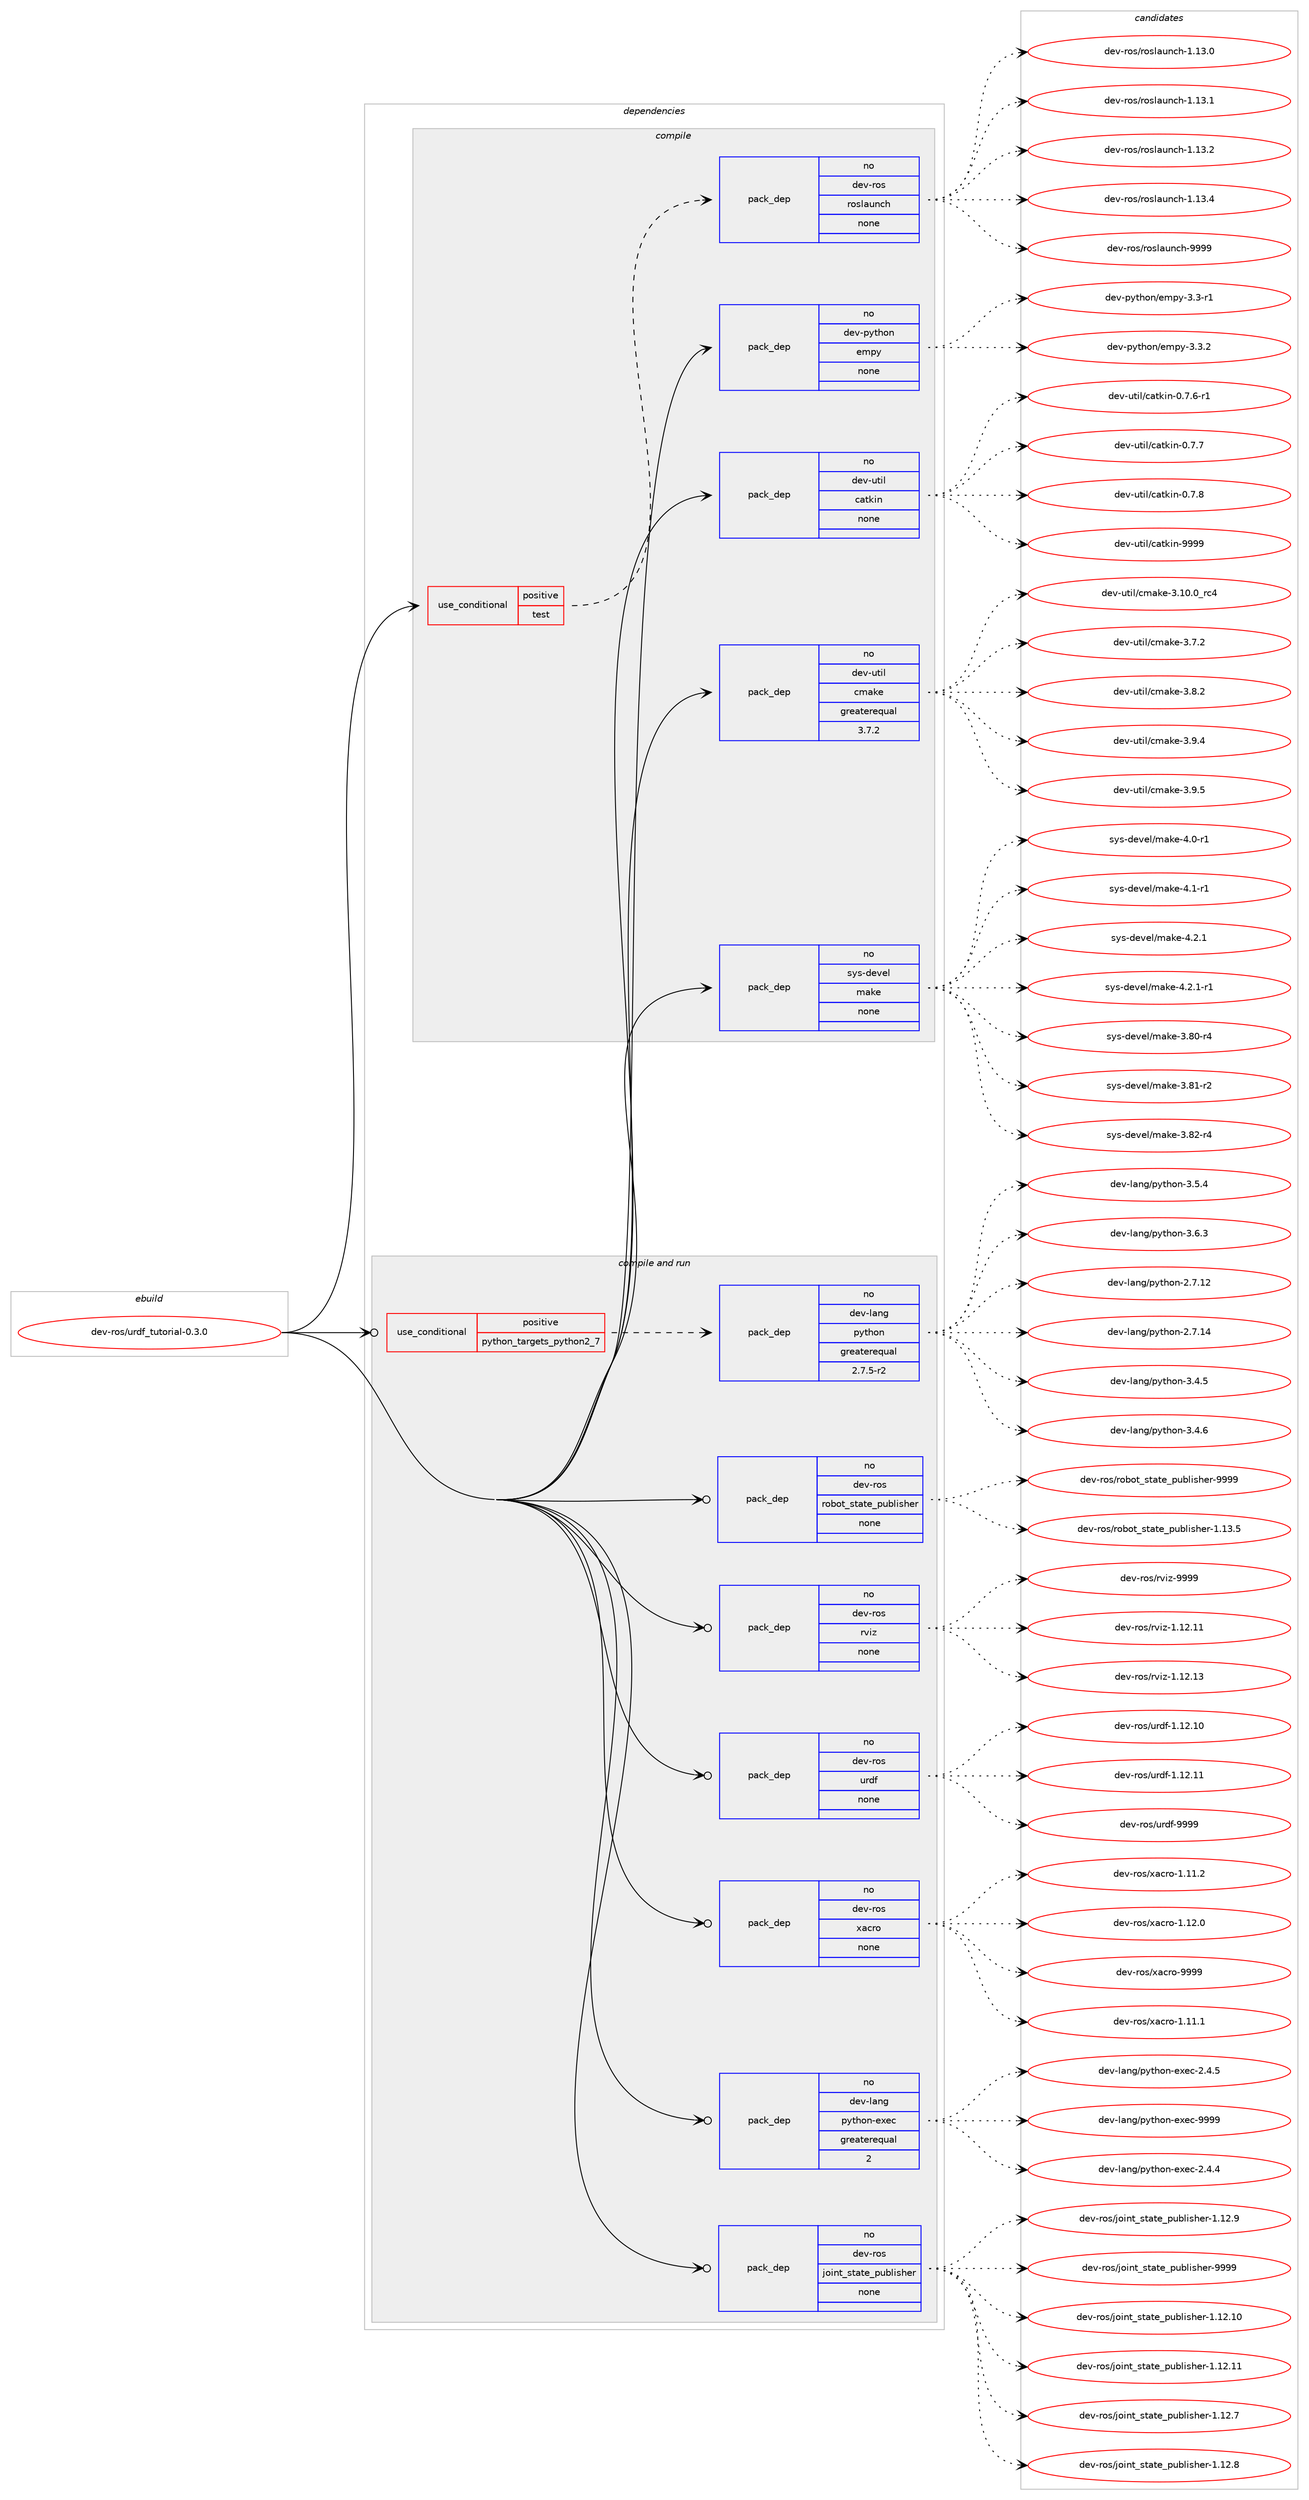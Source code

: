 digraph prolog {

# *************
# Graph options
# *************

newrank=true;
concentrate=true;
compound=true;
graph [rankdir=LR,fontname=Helvetica,fontsize=10,ranksep=1.5];#, ranksep=2.5, nodesep=0.2];
edge  [arrowhead=vee];
node  [fontname=Helvetica,fontsize=10];

# **********
# The ebuild
# **********

subgraph cluster_leftcol {
color=gray;
rank=same;
label=<<i>ebuild</i>>;
id [label="dev-ros/urdf_tutorial-0.3.0", color=red, width=4, href="../dev-ros/urdf_tutorial-0.3.0.svg"];
}

# ****************
# The dependencies
# ****************

subgraph cluster_midcol {
color=gray;
label=<<i>dependencies</i>>;
subgraph cluster_compile {
fillcolor="#eeeeee";
style=filled;
label=<<i>compile</i>>;
subgraph cond48075 {
dependency219053 [label=<<TABLE BORDER="0" CELLBORDER="1" CELLSPACING="0" CELLPADDING="4"><TR><TD ROWSPAN="3" CELLPADDING="10">use_conditional</TD></TR><TR><TD>positive</TD></TR><TR><TD>test</TD></TR></TABLE>>, shape=none, color=red];
subgraph pack166988 {
dependency219054 [label=<<TABLE BORDER="0" CELLBORDER="1" CELLSPACING="0" CELLPADDING="4" WIDTH="220"><TR><TD ROWSPAN="6" CELLPADDING="30">pack_dep</TD></TR><TR><TD WIDTH="110">no</TD></TR><TR><TD>dev-ros</TD></TR><TR><TD>roslaunch</TD></TR><TR><TD>none</TD></TR><TR><TD></TD></TR></TABLE>>, shape=none, color=blue];
}
dependency219053:e -> dependency219054:w [weight=20,style="dashed",arrowhead="vee"];
}
id:e -> dependency219053:w [weight=20,style="solid",arrowhead="vee"];
subgraph pack166989 {
dependency219055 [label=<<TABLE BORDER="0" CELLBORDER="1" CELLSPACING="0" CELLPADDING="4" WIDTH="220"><TR><TD ROWSPAN="6" CELLPADDING="30">pack_dep</TD></TR><TR><TD WIDTH="110">no</TD></TR><TR><TD>dev-python</TD></TR><TR><TD>empy</TD></TR><TR><TD>none</TD></TR><TR><TD></TD></TR></TABLE>>, shape=none, color=blue];
}
id:e -> dependency219055:w [weight=20,style="solid",arrowhead="vee"];
subgraph pack166990 {
dependency219056 [label=<<TABLE BORDER="0" CELLBORDER="1" CELLSPACING="0" CELLPADDING="4" WIDTH="220"><TR><TD ROWSPAN="6" CELLPADDING="30">pack_dep</TD></TR><TR><TD WIDTH="110">no</TD></TR><TR><TD>dev-util</TD></TR><TR><TD>catkin</TD></TR><TR><TD>none</TD></TR><TR><TD></TD></TR></TABLE>>, shape=none, color=blue];
}
id:e -> dependency219056:w [weight=20,style="solid",arrowhead="vee"];
subgraph pack166991 {
dependency219057 [label=<<TABLE BORDER="0" CELLBORDER="1" CELLSPACING="0" CELLPADDING="4" WIDTH="220"><TR><TD ROWSPAN="6" CELLPADDING="30">pack_dep</TD></TR><TR><TD WIDTH="110">no</TD></TR><TR><TD>dev-util</TD></TR><TR><TD>cmake</TD></TR><TR><TD>greaterequal</TD></TR><TR><TD>3.7.2</TD></TR></TABLE>>, shape=none, color=blue];
}
id:e -> dependency219057:w [weight=20,style="solid",arrowhead="vee"];
subgraph pack166992 {
dependency219058 [label=<<TABLE BORDER="0" CELLBORDER="1" CELLSPACING="0" CELLPADDING="4" WIDTH="220"><TR><TD ROWSPAN="6" CELLPADDING="30">pack_dep</TD></TR><TR><TD WIDTH="110">no</TD></TR><TR><TD>sys-devel</TD></TR><TR><TD>make</TD></TR><TR><TD>none</TD></TR><TR><TD></TD></TR></TABLE>>, shape=none, color=blue];
}
id:e -> dependency219058:w [weight=20,style="solid",arrowhead="vee"];
}
subgraph cluster_compileandrun {
fillcolor="#eeeeee";
style=filled;
label=<<i>compile and run</i>>;
subgraph cond48076 {
dependency219059 [label=<<TABLE BORDER="0" CELLBORDER="1" CELLSPACING="0" CELLPADDING="4"><TR><TD ROWSPAN="3" CELLPADDING="10">use_conditional</TD></TR><TR><TD>positive</TD></TR><TR><TD>python_targets_python2_7</TD></TR></TABLE>>, shape=none, color=red];
subgraph pack166993 {
dependency219060 [label=<<TABLE BORDER="0" CELLBORDER="1" CELLSPACING="0" CELLPADDING="4" WIDTH="220"><TR><TD ROWSPAN="6" CELLPADDING="30">pack_dep</TD></TR><TR><TD WIDTH="110">no</TD></TR><TR><TD>dev-lang</TD></TR><TR><TD>python</TD></TR><TR><TD>greaterequal</TD></TR><TR><TD>2.7.5-r2</TD></TR></TABLE>>, shape=none, color=blue];
}
dependency219059:e -> dependency219060:w [weight=20,style="dashed",arrowhead="vee"];
}
id:e -> dependency219059:w [weight=20,style="solid",arrowhead="odotvee"];
subgraph pack166994 {
dependency219061 [label=<<TABLE BORDER="0" CELLBORDER="1" CELLSPACING="0" CELLPADDING="4" WIDTH="220"><TR><TD ROWSPAN="6" CELLPADDING="30">pack_dep</TD></TR><TR><TD WIDTH="110">no</TD></TR><TR><TD>dev-lang</TD></TR><TR><TD>python-exec</TD></TR><TR><TD>greaterequal</TD></TR><TR><TD>2</TD></TR></TABLE>>, shape=none, color=blue];
}
id:e -> dependency219061:w [weight=20,style="solid",arrowhead="odotvee"];
subgraph pack166995 {
dependency219062 [label=<<TABLE BORDER="0" CELLBORDER="1" CELLSPACING="0" CELLPADDING="4" WIDTH="220"><TR><TD ROWSPAN="6" CELLPADDING="30">pack_dep</TD></TR><TR><TD WIDTH="110">no</TD></TR><TR><TD>dev-ros</TD></TR><TR><TD>joint_state_publisher</TD></TR><TR><TD>none</TD></TR><TR><TD></TD></TR></TABLE>>, shape=none, color=blue];
}
id:e -> dependency219062:w [weight=20,style="solid",arrowhead="odotvee"];
subgraph pack166996 {
dependency219063 [label=<<TABLE BORDER="0" CELLBORDER="1" CELLSPACING="0" CELLPADDING="4" WIDTH="220"><TR><TD ROWSPAN="6" CELLPADDING="30">pack_dep</TD></TR><TR><TD WIDTH="110">no</TD></TR><TR><TD>dev-ros</TD></TR><TR><TD>robot_state_publisher</TD></TR><TR><TD>none</TD></TR><TR><TD></TD></TR></TABLE>>, shape=none, color=blue];
}
id:e -> dependency219063:w [weight=20,style="solid",arrowhead="odotvee"];
subgraph pack166997 {
dependency219064 [label=<<TABLE BORDER="0" CELLBORDER="1" CELLSPACING="0" CELLPADDING="4" WIDTH="220"><TR><TD ROWSPAN="6" CELLPADDING="30">pack_dep</TD></TR><TR><TD WIDTH="110">no</TD></TR><TR><TD>dev-ros</TD></TR><TR><TD>rviz</TD></TR><TR><TD>none</TD></TR><TR><TD></TD></TR></TABLE>>, shape=none, color=blue];
}
id:e -> dependency219064:w [weight=20,style="solid",arrowhead="odotvee"];
subgraph pack166998 {
dependency219065 [label=<<TABLE BORDER="0" CELLBORDER="1" CELLSPACING="0" CELLPADDING="4" WIDTH="220"><TR><TD ROWSPAN="6" CELLPADDING="30">pack_dep</TD></TR><TR><TD WIDTH="110">no</TD></TR><TR><TD>dev-ros</TD></TR><TR><TD>urdf</TD></TR><TR><TD>none</TD></TR><TR><TD></TD></TR></TABLE>>, shape=none, color=blue];
}
id:e -> dependency219065:w [weight=20,style="solid",arrowhead="odotvee"];
subgraph pack166999 {
dependency219066 [label=<<TABLE BORDER="0" CELLBORDER="1" CELLSPACING="0" CELLPADDING="4" WIDTH="220"><TR><TD ROWSPAN="6" CELLPADDING="30">pack_dep</TD></TR><TR><TD WIDTH="110">no</TD></TR><TR><TD>dev-ros</TD></TR><TR><TD>xacro</TD></TR><TR><TD>none</TD></TR><TR><TD></TD></TR></TABLE>>, shape=none, color=blue];
}
id:e -> dependency219066:w [weight=20,style="solid",arrowhead="odotvee"];
}
subgraph cluster_run {
fillcolor="#eeeeee";
style=filled;
label=<<i>run</i>>;
}
}

# **************
# The candidates
# **************

subgraph cluster_choices {
rank=same;
color=gray;
label=<<i>candidates</i>>;

subgraph choice166988 {
color=black;
nodesep=1;
choice1001011184511411111547114111115108971171109910445494649514648 [label="dev-ros/roslaunch-1.13.0", color=red, width=4,href="../dev-ros/roslaunch-1.13.0.svg"];
choice1001011184511411111547114111115108971171109910445494649514649 [label="dev-ros/roslaunch-1.13.1", color=red, width=4,href="../dev-ros/roslaunch-1.13.1.svg"];
choice1001011184511411111547114111115108971171109910445494649514650 [label="dev-ros/roslaunch-1.13.2", color=red, width=4,href="../dev-ros/roslaunch-1.13.2.svg"];
choice1001011184511411111547114111115108971171109910445494649514652 [label="dev-ros/roslaunch-1.13.4", color=red, width=4,href="../dev-ros/roslaunch-1.13.4.svg"];
choice100101118451141111154711411111510897117110991044557575757 [label="dev-ros/roslaunch-9999", color=red, width=4,href="../dev-ros/roslaunch-9999.svg"];
dependency219054:e -> choice1001011184511411111547114111115108971171109910445494649514648:w [style=dotted,weight="100"];
dependency219054:e -> choice1001011184511411111547114111115108971171109910445494649514649:w [style=dotted,weight="100"];
dependency219054:e -> choice1001011184511411111547114111115108971171109910445494649514650:w [style=dotted,weight="100"];
dependency219054:e -> choice1001011184511411111547114111115108971171109910445494649514652:w [style=dotted,weight="100"];
dependency219054:e -> choice100101118451141111154711411111510897117110991044557575757:w [style=dotted,weight="100"];
}
subgraph choice166989 {
color=black;
nodesep=1;
choice1001011184511212111610411111047101109112121455146514511449 [label="dev-python/empy-3.3-r1", color=red, width=4,href="../dev-python/empy-3.3-r1.svg"];
choice1001011184511212111610411111047101109112121455146514650 [label="dev-python/empy-3.3.2", color=red, width=4,href="../dev-python/empy-3.3.2.svg"];
dependency219055:e -> choice1001011184511212111610411111047101109112121455146514511449:w [style=dotted,weight="100"];
dependency219055:e -> choice1001011184511212111610411111047101109112121455146514650:w [style=dotted,weight="100"];
}
subgraph choice166990 {
color=black;
nodesep=1;
choice100101118451171161051084799971161071051104548465546544511449 [label="dev-util/catkin-0.7.6-r1", color=red, width=4,href="../dev-util/catkin-0.7.6-r1.svg"];
choice10010111845117116105108479997116107105110454846554655 [label="dev-util/catkin-0.7.7", color=red, width=4,href="../dev-util/catkin-0.7.7.svg"];
choice10010111845117116105108479997116107105110454846554656 [label="dev-util/catkin-0.7.8", color=red, width=4,href="../dev-util/catkin-0.7.8.svg"];
choice100101118451171161051084799971161071051104557575757 [label="dev-util/catkin-9999", color=red, width=4,href="../dev-util/catkin-9999.svg"];
dependency219056:e -> choice100101118451171161051084799971161071051104548465546544511449:w [style=dotted,weight="100"];
dependency219056:e -> choice10010111845117116105108479997116107105110454846554655:w [style=dotted,weight="100"];
dependency219056:e -> choice10010111845117116105108479997116107105110454846554656:w [style=dotted,weight="100"];
dependency219056:e -> choice100101118451171161051084799971161071051104557575757:w [style=dotted,weight="100"];
}
subgraph choice166991 {
color=black;
nodesep=1;
choice1001011184511711610510847991099710710145514649484648951149952 [label="dev-util/cmake-3.10.0_rc4", color=red, width=4,href="../dev-util/cmake-3.10.0_rc4.svg"];
choice10010111845117116105108479910997107101455146554650 [label="dev-util/cmake-3.7.2", color=red, width=4,href="../dev-util/cmake-3.7.2.svg"];
choice10010111845117116105108479910997107101455146564650 [label="dev-util/cmake-3.8.2", color=red, width=4,href="../dev-util/cmake-3.8.2.svg"];
choice10010111845117116105108479910997107101455146574652 [label="dev-util/cmake-3.9.4", color=red, width=4,href="../dev-util/cmake-3.9.4.svg"];
choice10010111845117116105108479910997107101455146574653 [label="dev-util/cmake-3.9.5", color=red, width=4,href="../dev-util/cmake-3.9.5.svg"];
dependency219057:e -> choice1001011184511711610510847991099710710145514649484648951149952:w [style=dotted,weight="100"];
dependency219057:e -> choice10010111845117116105108479910997107101455146554650:w [style=dotted,weight="100"];
dependency219057:e -> choice10010111845117116105108479910997107101455146564650:w [style=dotted,weight="100"];
dependency219057:e -> choice10010111845117116105108479910997107101455146574652:w [style=dotted,weight="100"];
dependency219057:e -> choice10010111845117116105108479910997107101455146574653:w [style=dotted,weight="100"];
}
subgraph choice166992 {
color=black;
nodesep=1;
choice11512111545100101118101108471099710710145514656484511452 [label="sys-devel/make-3.80-r4", color=red, width=4,href="../sys-devel/make-3.80-r4.svg"];
choice11512111545100101118101108471099710710145514656494511450 [label="sys-devel/make-3.81-r2", color=red, width=4,href="../sys-devel/make-3.81-r2.svg"];
choice11512111545100101118101108471099710710145514656504511452 [label="sys-devel/make-3.82-r4", color=red, width=4,href="../sys-devel/make-3.82-r4.svg"];
choice115121115451001011181011084710997107101455246484511449 [label="sys-devel/make-4.0-r1", color=red, width=4,href="../sys-devel/make-4.0-r1.svg"];
choice115121115451001011181011084710997107101455246494511449 [label="sys-devel/make-4.1-r1", color=red, width=4,href="../sys-devel/make-4.1-r1.svg"];
choice115121115451001011181011084710997107101455246504649 [label="sys-devel/make-4.2.1", color=red, width=4,href="../sys-devel/make-4.2.1.svg"];
choice1151211154510010111810110847109971071014552465046494511449 [label="sys-devel/make-4.2.1-r1", color=red, width=4,href="../sys-devel/make-4.2.1-r1.svg"];
dependency219058:e -> choice11512111545100101118101108471099710710145514656484511452:w [style=dotted,weight="100"];
dependency219058:e -> choice11512111545100101118101108471099710710145514656494511450:w [style=dotted,weight="100"];
dependency219058:e -> choice11512111545100101118101108471099710710145514656504511452:w [style=dotted,weight="100"];
dependency219058:e -> choice115121115451001011181011084710997107101455246484511449:w [style=dotted,weight="100"];
dependency219058:e -> choice115121115451001011181011084710997107101455246494511449:w [style=dotted,weight="100"];
dependency219058:e -> choice115121115451001011181011084710997107101455246504649:w [style=dotted,weight="100"];
dependency219058:e -> choice1151211154510010111810110847109971071014552465046494511449:w [style=dotted,weight="100"];
}
subgraph choice166993 {
color=black;
nodesep=1;
choice10010111845108971101034711212111610411111045504655464950 [label="dev-lang/python-2.7.12", color=red, width=4,href="../dev-lang/python-2.7.12.svg"];
choice10010111845108971101034711212111610411111045504655464952 [label="dev-lang/python-2.7.14", color=red, width=4,href="../dev-lang/python-2.7.14.svg"];
choice100101118451089711010347112121116104111110455146524653 [label="dev-lang/python-3.4.5", color=red, width=4,href="../dev-lang/python-3.4.5.svg"];
choice100101118451089711010347112121116104111110455146524654 [label="dev-lang/python-3.4.6", color=red, width=4,href="../dev-lang/python-3.4.6.svg"];
choice100101118451089711010347112121116104111110455146534652 [label="dev-lang/python-3.5.4", color=red, width=4,href="../dev-lang/python-3.5.4.svg"];
choice100101118451089711010347112121116104111110455146544651 [label="dev-lang/python-3.6.3", color=red, width=4,href="../dev-lang/python-3.6.3.svg"];
dependency219060:e -> choice10010111845108971101034711212111610411111045504655464950:w [style=dotted,weight="100"];
dependency219060:e -> choice10010111845108971101034711212111610411111045504655464952:w [style=dotted,weight="100"];
dependency219060:e -> choice100101118451089711010347112121116104111110455146524653:w [style=dotted,weight="100"];
dependency219060:e -> choice100101118451089711010347112121116104111110455146524654:w [style=dotted,weight="100"];
dependency219060:e -> choice100101118451089711010347112121116104111110455146534652:w [style=dotted,weight="100"];
dependency219060:e -> choice100101118451089711010347112121116104111110455146544651:w [style=dotted,weight="100"];
}
subgraph choice166994 {
color=black;
nodesep=1;
choice1001011184510897110103471121211161041111104510112010199455046524652 [label="dev-lang/python-exec-2.4.4", color=red, width=4,href="../dev-lang/python-exec-2.4.4.svg"];
choice1001011184510897110103471121211161041111104510112010199455046524653 [label="dev-lang/python-exec-2.4.5", color=red, width=4,href="../dev-lang/python-exec-2.4.5.svg"];
choice10010111845108971101034711212111610411111045101120101994557575757 [label="dev-lang/python-exec-9999", color=red, width=4,href="../dev-lang/python-exec-9999.svg"];
dependency219061:e -> choice1001011184510897110103471121211161041111104510112010199455046524652:w [style=dotted,weight="100"];
dependency219061:e -> choice1001011184510897110103471121211161041111104510112010199455046524653:w [style=dotted,weight="100"];
dependency219061:e -> choice10010111845108971101034711212111610411111045101120101994557575757:w [style=dotted,weight="100"];
}
subgraph choice166995 {
color=black;
nodesep=1;
choice1001011184511411111547106111105110116951151169711610195112117981081051151041011144549464950464948 [label="dev-ros/joint_state_publisher-1.12.10", color=red, width=4,href="../dev-ros/joint_state_publisher-1.12.10.svg"];
choice1001011184511411111547106111105110116951151169711610195112117981081051151041011144549464950464949 [label="dev-ros/joint_state_publisher-1.12.11", color=red, width=4,href="../dev-ros/joint_state_publisher-1.12.11.svg"];
choice10010111845114111115471061111051101169511511697116101951121179810810511510410111445494649504655 [label="dev-ros/joint_state_publisher-1.12.7", color=red, width=4,href="../dev-ros/joint_state_publisher-1.12.7.svg"];
choice10010111845114111115471061111051101169511511697116101951121179810810511510410111445494649504656 [label="dev-ros/joint_state_publisher-1.12.8", color=red, width=4,href="../dev-ros/joint_state_publisher-1.12.8.svg"];
choice10010111845114111115471061111051101169511511697116101951121179810810511510410111445494649504657 [label="dev-ros/joint_state_publisher-1.12.9", color=red, width=4,href="../dev-ros/joint_state_publisher-1.12.9.svg"];
choice1001011184511411111547106111105110116951151169711610195112117981081051151041011144557575757 [label="dev-ros/joint_state_publisher-9999", color=red, width=4,href="../dev-ros/joint_state_publisher-9999.svg"];
dependency219062:e -> choice1001011184511411111547106111105110116951151169711610195112117981081051151041011144549464950464948:w [style=dotted,weight="100"];
dependency219062:e -> choice1001011184511411111547106111105110116951151169711610195112117981081051151041011144549464950464949:w [style=dotted,weight="100"];
dependency219062:e -> choice10010111845114111115471061111051101169511511697116101951121179810810511510410111445494649504655:w [style=dotted,weight="100"];
dependency219062:e -> choice10010111845114111115471061111051101169511511697116101951121179810810511510410111445494649504656:w [style=dotted,weight="100"];
dependency219062:e -> choice10010111845114111115471061111051101169511511697116101951121179810810511510410111445494649504657:w [style=dotted,weight="100"];
dependency219062:e -> choice1001011184511411111547106111105110116951151169711610195112117981081051151041011144557575757:w [style=dotted,weight="100"];
}
subgraph choice166996 {
color=black;
nodesep=1;
choice1001011184511411111547114111981111169511511697116101951121179810810511510410111445494649514653 [label="dev-ros/robot_state_publisher-1.13.5", color=red, width=4,href="../dev-ros/robot_state_publisher-1.13.5.svg"];
choice100101118451141111154711411198111116951151169711610195112117981081051151041011144557575757 [label="dev-ros/robot_state_publisher-9999", color=red, width=4,href="../dev-ros/robot_state_publisher-9999.svg"];
dependency219063:e -> choice1001011184511411111547114111981111169511511697116101951121179810810511510410111445494649514653:w [style=dotted,weight="100"];
dependency219063:e -> choice100101118451141111154711411198111116951151169711610195112117981081051151041011144557575757:w [style=dotted,weight="100"];
}
subgraph choice166997 {
color=black;
nodesep=1;
choice10010111845114111115471141181051224549464950464949 [label="dev-ros/rviz-1.12.11", color=red, width=4,href="../dev-ros/rviz-1.12.11.svg"];
choice10010111845114111115471141181051224549464950464951 [label="dev-ros/rviz-1.12.13", color=red, width=4,href="../dev-ros/rviz-1.12.13.svg"];
choice10010111845114111115471141181051224557575757 [label="dev-ros/rviz-9999", color=red, width=4,href="../dev-ros/rviz-9999.svg"];
dependency219064:e -> choice10010111845114111115471141181051224549464950464949:w [style=dotted,weight="100"];
dependency219064:e -> choice10010111845114111115471141181051224549464950464951:w [style=dotted,weight="100"];
dependency219064:e -> choice10010111845114111115471141181051224557575757:w [style=dotted,weight="100"];
}
subgraph choice166998 {
color=black;
nodesep=1;
choice10010111845114111115471171141001024549464950464948 [label="dev-ros/urdf-1.12.10", color=red, width=4,href="../dev-ros/urdf-1.12.10.svg"];
choice10010111845114111115471171141001024549464950464949 [label="dev-ros/urdf-1.12.11", color=red, width=4,href="../dev-ros/urdf-1.12.11.svg"];
choice10010111845114111115471171141001024557575757 [label="dev-ros/urdf-9999", color=red, width=4,href="../dev-ros/urdf-9999.svg"];
dependency219065:e -> choice10010111845114111115471171141001024549464950464948:w [style=dotted,weight="100"];
dependency219065:e -> choice10010111845114111115471171141001024549464950464949:w [style=dotted,weight="100"];
dependency219065:e -> choice10010111845114111115471171141001024557575757:w [style=dotted,weight="100"];
}
subgraph choice166999 {
color=black;
nodesep=1;
choice1001011184511411111547120979911411145494649494649 [label="dev-ros/xacro-1.11.1", color=red, width=4,href="../dev-ros/xacro-1.11.1.svg"];
choice1001011184511411111547120979911411145494649494650 [label="dev-ros/xacro-1.11.2", color=red, width=4,href="../dev-ros/xacro-1.11.2.svg"];
choice1001011184511411111547120979911411145494649504648 [label="dev-ros/xacro-1.12.0", color=red, width=4,href="../dev-ros/xacro-1.12.0.svg"];
choice100101118451141111154712097991141114557575757 [label="dev-ros/xacro-9999", color=red, width=4,href="../dev-ros/xacro-9999.svg"];
dependency219066:e -> choice1001011184511411111547120979911411145494649494649:w [style=dotted,weight="100"];
dependency219066:e -> choice1001011184511411111547120979911411145494649494650:w [style=dotted,weight="100"];
dependency219066:e -> choice1001011184511411111547120979911411145494649504648:w [style=dotted,weight="100"];
dependency219066:e -> choice100101118451141111154712097991141114557575757:w [style=dotted,weight="100"];
}
}

}
